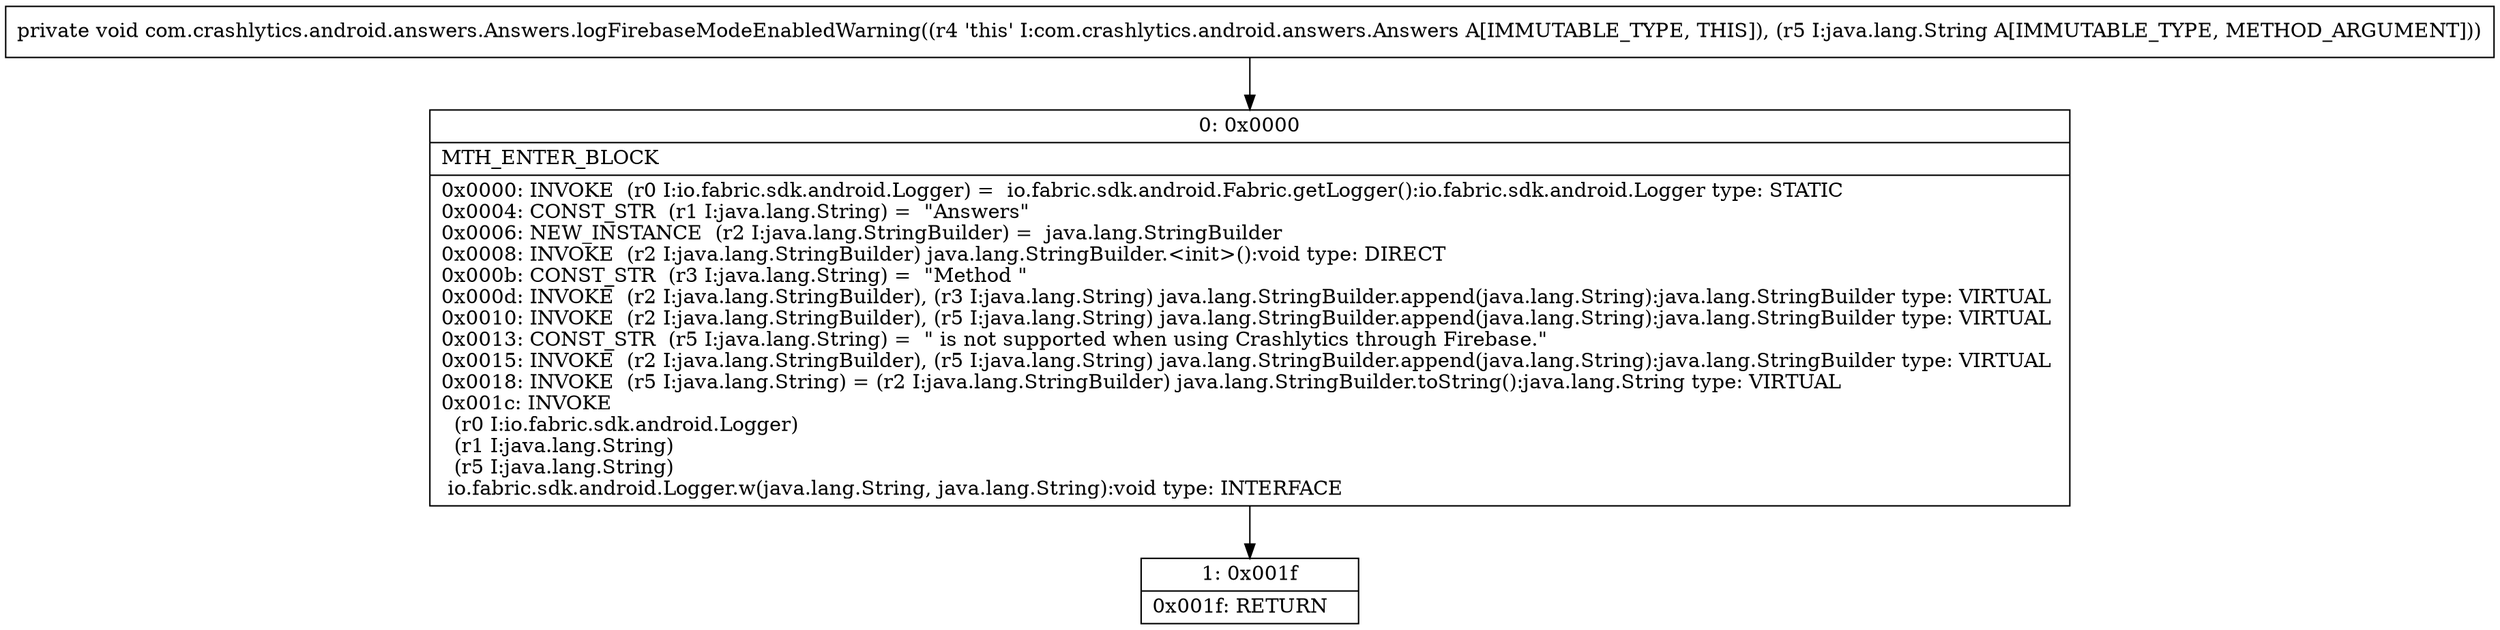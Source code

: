 digraph "CFG forcom.crashlytics.android.answers.Answers.logFirebaseModeEnabledWarning(Ljava\/lang\/String;)V" {
Node_0 [shape=record,label="{0\:\ 0x0000|MTH_ENTER_BLOCK\l|0x0000: INVOKE  (r0 I:io.fabric.sdk.android.Logger) =  io.fabric.sdk.android.Fabric.getLogger():io.fabric.sdk.android.Logger type: STATIC \l0x0004: CONST_STR  (r1 I:java.lang.String) =  \"Answers\" \l0x0006: NEW_INSTANCE  (r2 I:java.lang.StringBuilder) =  java.lang.StringBuilder \l0x0008: INVOKE  (r2 I:java.lang.StringBuilder) java.lang.StringBuilder.\<init\>():void type: DIRECT \l0x000b: CONST_STR  (r3 I:java.lang.String) =  \"Method \" \l0x000d: INVOKE  (r2 I:java.lang.StringBuilder), (r3 I:java.lang.String) java.lang.StringBuilder.append(java.lang.String):java.lang.StringBuilder type: VIRTUAL \l0x0010: INVOKE  (r2 I:java.lang.StringBuilder), (r5 I:java.lang.String) java.lang.StringBuilder.append(java.lang.String):java.lang.StringBuilder type: VIRTUAL \l0x0013: CONST_STR  (r5 I:java.lang.String) =  \" is not supported when using Crashlytics through Firebase.\" \l0x0015: INVOKE  (r2 I:java.lang.StringBuilder), (r5 I:java.lang.String) java.lang.StringBuilder.append(java.lang.String):java.lang.StringBuilder type: VIRTUAL \l0x0018: INVOKE  (r5 I:java.lang.String) = (r2 I:java.lang.StringBuilder) java.lang.StringBuilder.toString():java.lang.String type: VIRTUAL \l0x001c: INVOKE  \l  (r0 I:io.fabric.sdk.android.Logger)\l  (r1 I:java.lang.String)\l  (r5 I:java.lang.String)\l io.fabric.sdk.android.Logger.w(java.lang.String, java.lang.String):void type: INTERFACE \l}"];
Node_1 [shape=record,label="{1\:\ 0x001f|0x001f: RETURN   \l}"];
MethodNode[shape=record,label="{private void com.crashlytics.android.answers.Answers.logFirebaseModeEnabledWarning((r4 'this' I:com.crashlytics.android.answers.Answers A[IMMUTABLE_TYPE, THIS]), (r5 I:java.lang.String A[IMMUTABLE_TYPE, METHOD_ARGUMENT])) }"];
MethodNode -> Node_0;
Node_0 -> Node_1;
}

